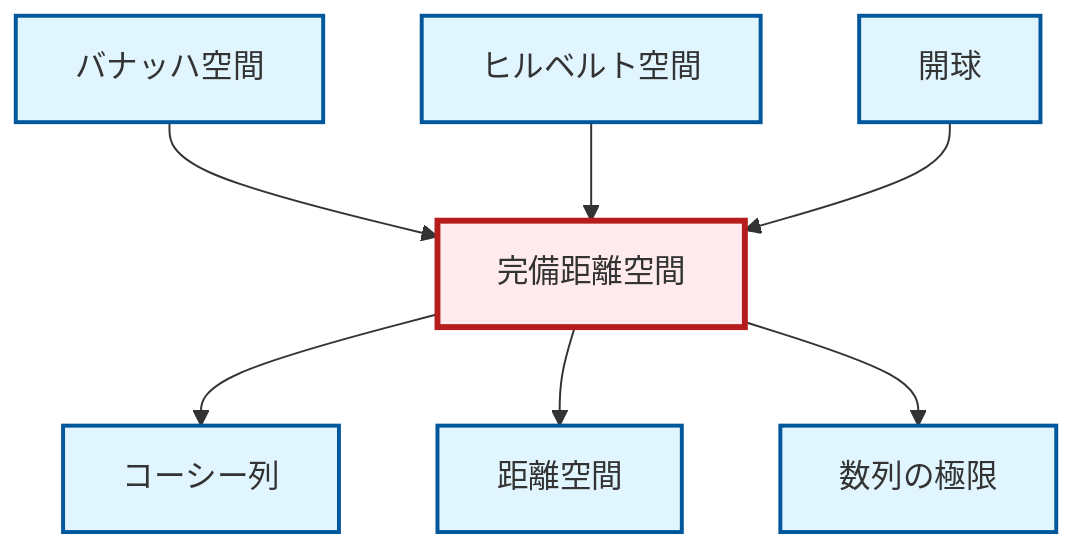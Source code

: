 graph TD
    classDef definition fill:#e1f5fe,stroke:#01579b,stroke-width:2px
    classDef theorem fill:#f3e5f5,stroke:#4a148c,stroke-width:2px
    classDef axiom fill:#fff3e0,stroke:#e65100,stroke-width:2px
    classDef example fill:#e8f5e9,stroke:#1b5e20,stroke-width:2px
    classDef current fill:#ffebee,stroke:#b71c1c,stroke-width:3px
    def-hilbert-space["ヒルベルト空間"]:::definition
    def-metric-space["距離空間"]:::definition
    def-cauchy-sequence["コーシー列"]:::definition
    def-complete-metric-space["完備距離空間"]:::definition
    def-banach-space["バナッハ空間"]:::definition
    def-open-ball["開球"]:::definition
    def-limit["数列の極限"]:::definition
    def-banach-space --> def-complete-metric-space
    def-hilbert-space --> def-complete-metric-space
    def-complete-metric-space --> def-cauchy-sequence
    def-complete-metric-space --> def-metric-space
    def-open-ball --> def-complete-metric-space
    def-complete-metric-space --> def-limit
    class def-complete-metric-space current